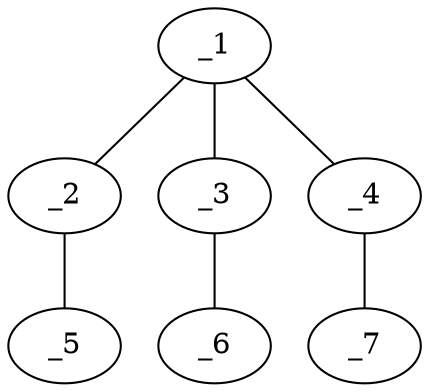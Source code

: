 graph molid76699 {
	_1	 [charge=0,
		chem=1,
		symbol="C  ",
		x="3.7321",
		y="0.25"];
	_2	 [charge=0,
		chem=1,
		symbol="C  ",
		x="4.5981",
		y="0.75"];
	_1 -- _2	 [valence=1];
	_3	 [charge=0,
		chem=1,
		symbol="C  ",
		x="2.866",
		y="0.75"];
	_1 -- _3	 [valence=1];
	_4	 [charge=0,
		chem=1,
		symbol="C  ",
		x="3.7321",
		y="-0.75"];
	_1 -- _4	 [valence=2];
	_5	 [charge=0,
		chem=4,
		symbol="N  ",
		x="5.4641",
		y="1.25"];
	_2 -- _5	 [valence=3];
	_6	 [charge=0,
		chem=4,
		symbol="N  ",
		x=2,
		y="1.25"];
	_3 -- _6	 [valence=3];
	_7	 [charge=0,
		chem=4,
		symbol="N  ",
		x="2.866",
		y="-1.25"];
	_4 -- _7	 [valence=1];
}
